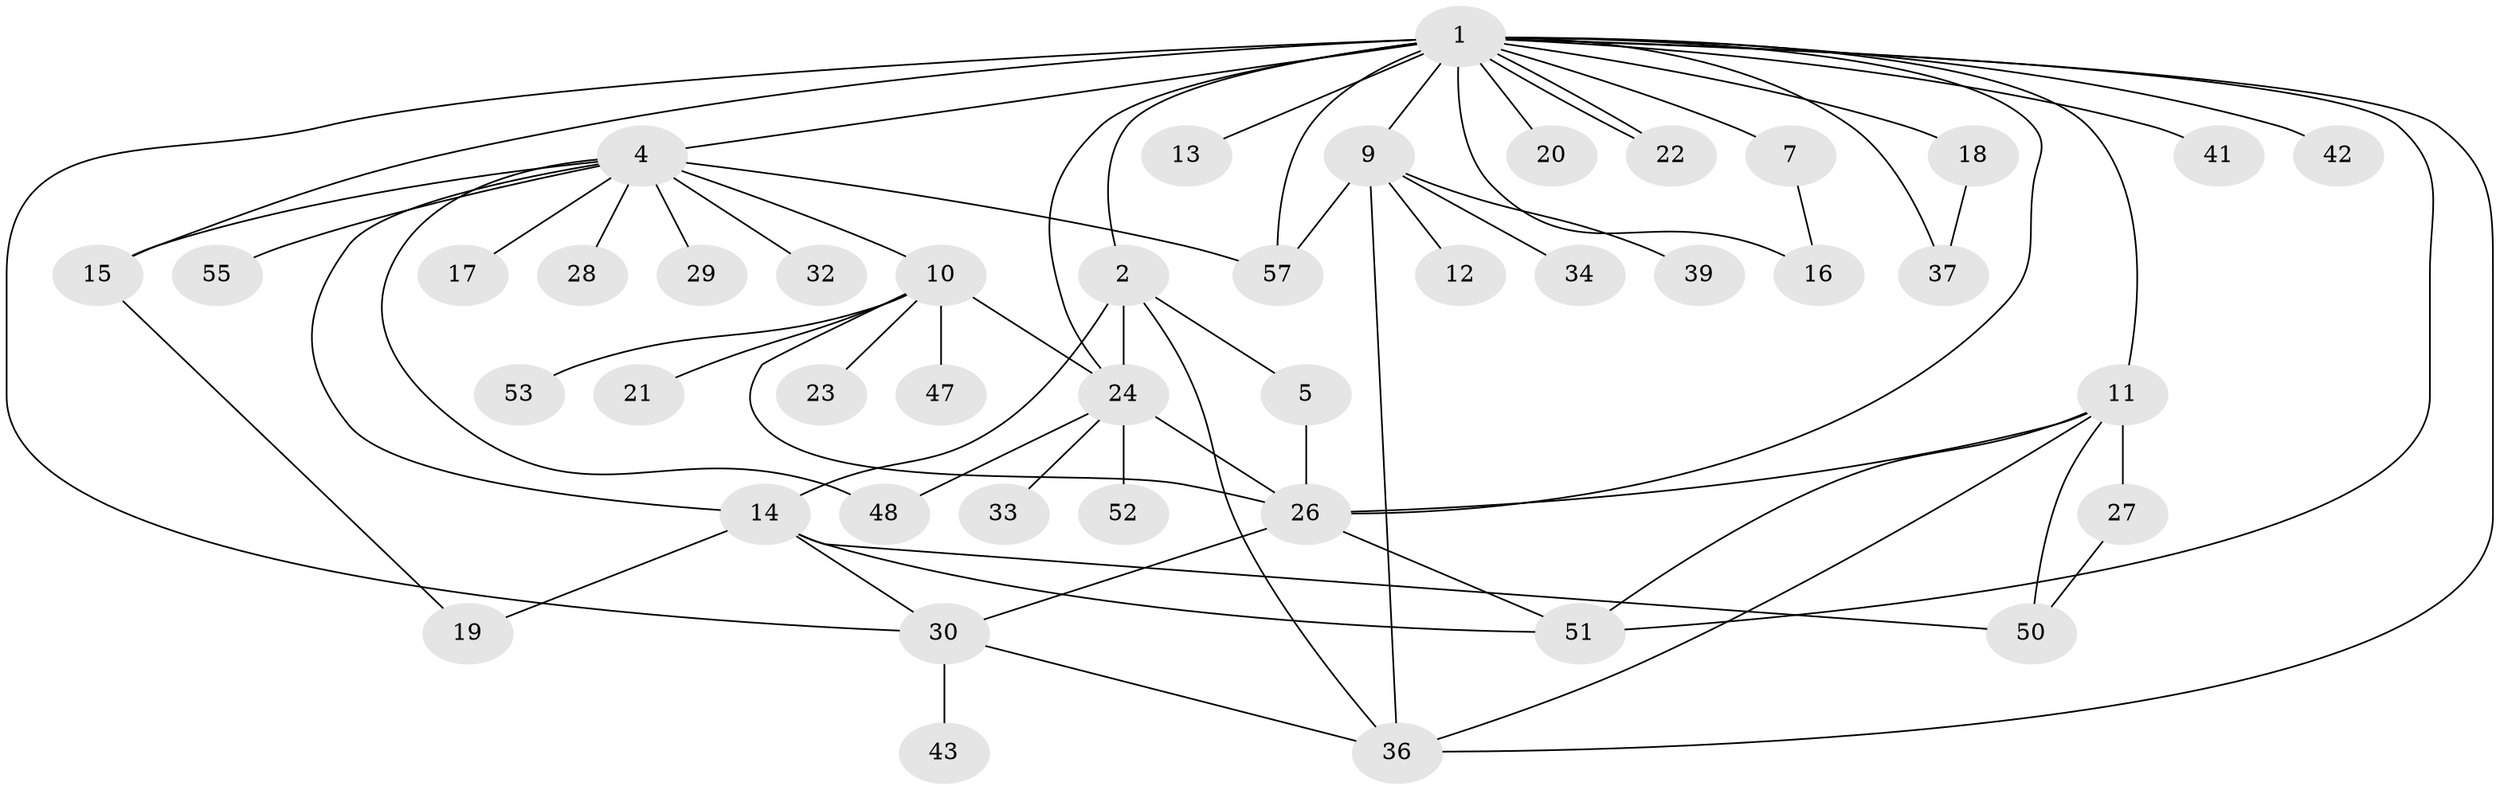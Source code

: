 // Generated by graph-tools (version 1.1) at 2025/23/03/03/25 07:23:48]
// undirected, 43 vertices, 68 edges
graph export_dot {
graph [start="1"]
  node [color=gray90,style=filled];
  1 [super="+3"];
  2 [super="+8"];
  4 [super="+6"];
  5;
  7 [super="+25"];
  9 [super="+59"];
  10 [super="+58"];
  11 [super="+31"];
  12;
  13;
  14 [super="+38"];
  15 [super="+45"];
  16;
  17;
  18;
  19;
  20;
  21;
  22 [super="+35"];
  23;
  24 [super="+44"];
  26 [super="+40"];
  27;
  28;
  29;
  30 [super="+46"];
  32;
  33;
  34;
  36 [super="+49"];
  37;
  39;
  41;
  42;
  43;
  47;
  48;
  50 [super="+56"];
  51 [super="+54"];
  52;
  53;
  55;
  57;
  1 -- 2 [weight=2];
  1 -- 4 [weight=2];
  1 -- 7;
  1 -- 13;
  1 -- 15 [weight=2];
  1 -- 16;
  1 -- 18;
  1 -- 22;
  1 -- 22;
  1 -- 24 [weight=2];
  1 -- 30;
  1 -- 36;
  1 -- 41;
  1 -- 42;
  1 -- 51;
  1 -- 57;
  1 -- 37;
  1 -- 9;
  1 -- 11;
  1 -- 20;
  1 -- 26;
  2 -- 5;
  2 -- 24;
  2 -- 36;
  2 -- 14;
  4 -- 10;
  4 -- 14;
  4 -- 17;
  4 -- 29;
  4 -- 32;
  4 -- 48;
  4 -- 57;
  4 -- 15;
  4 -- 28;
  4 -- 55;
  5 -- 26;
  7 -- 16;
  9 -- 12;
  9 -- 34;
  9 -- 39;
  9 -- 36;
  9 -- 57;
  10 -- 21;
  10 -- 23;
  10 -- 24;
  10 -- 26;
  10 -- 47;
  10 -- 53;
  11 -- 26;
  11 -- 27;
  11 -- 36;
  11 -- 50;
  11 -- 51;
  14 -- 19;
  14 -- 30;
  14 -- 51;
  14 -- 50;
  15 -- 19;
  18 -- 37;
  24 -- 26;
  24 -- 33;
  24 -- 48;
  24 -- 52;
  26 -- 30;
  26 -- 51;
  27 -- 50;
  30 -- 36;
  30 -- 43;
}
